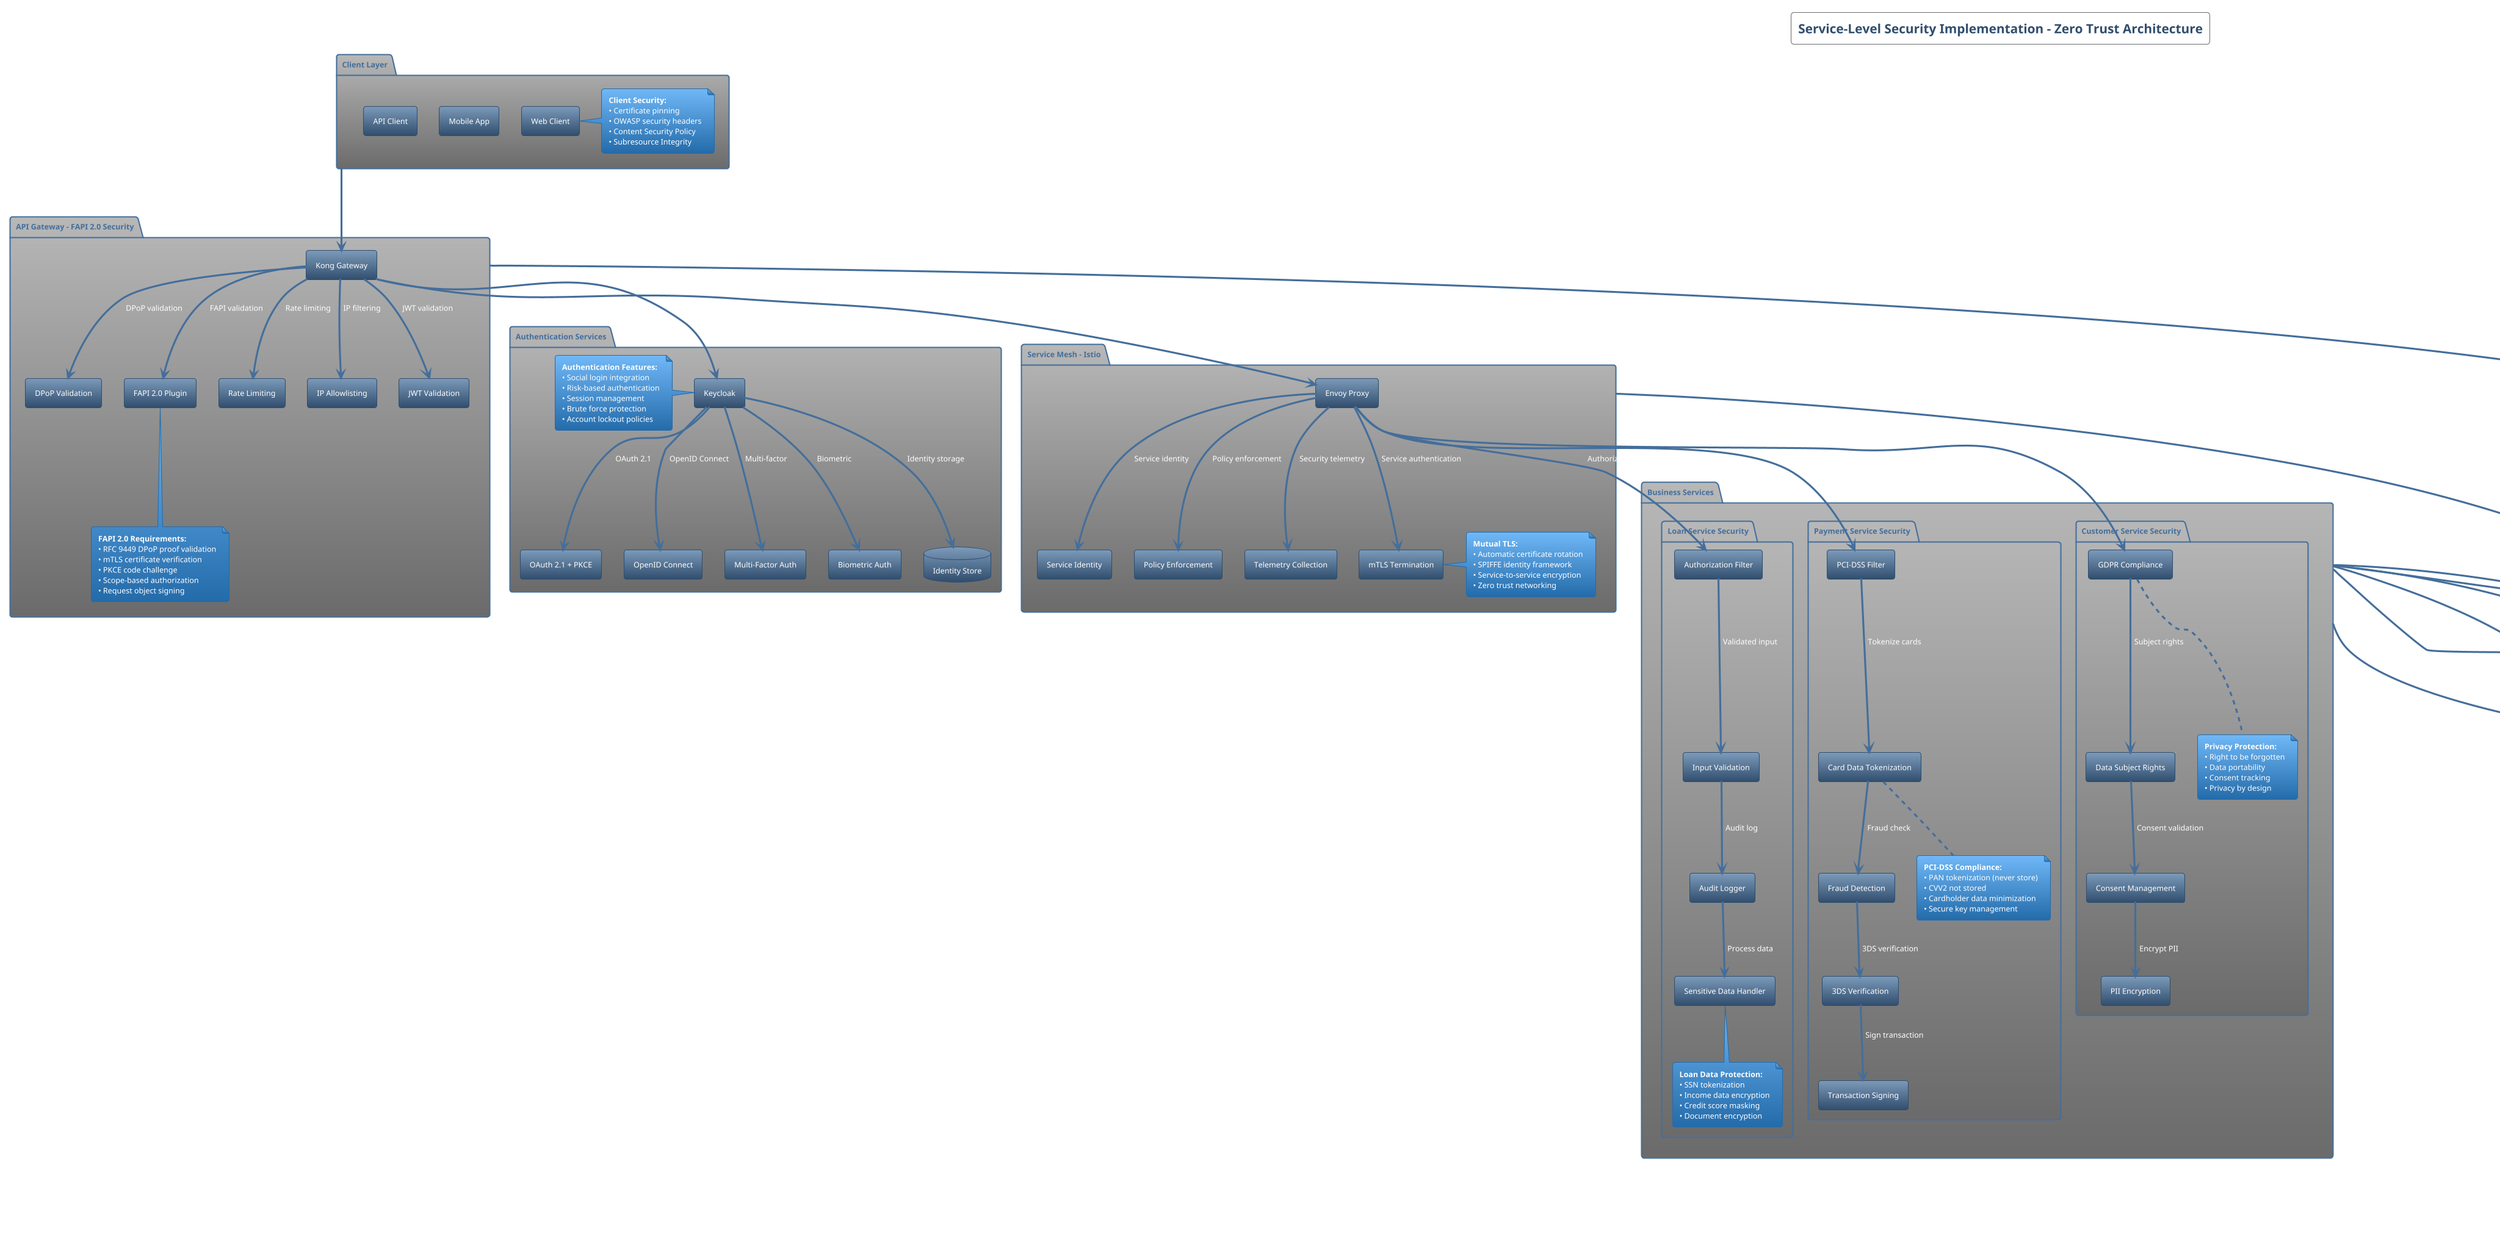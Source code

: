 @startuml service-level-security
!theme spacelab
title Service-Level Security Implementation - Zero Trust Architecture

skinparam componentStyle rectangle
skinparam backgroundColor white

package "Client Layer" as client {
    component [Web Client] as webclient
    component [Mobile App] as mobile
    component [API Client] as apiclient
    
    note right of webclient
        **Client Security:**
        • Certificate pinning
        • OWASP security headers
        • Content Security Policy
        • Subresource Integrity
    end note
}

package "API Gateway - FAPI 2.0 Security" as gateway {
    component [Kong Gateway] as kong
    component [FAPI 2.0 Plugin] as fapi
    component [Rate Limiting] as rate
    component [IP Allowlisting] as ip
    component [JWT Validation] as jwt
    component [DPoP Validation] as dpop
    
    note bottom of fapi
        **FAPI 2.0 Requirements:**
        • RFC 9449 DPoP proof validation
        • mTLS certificate verification
        • PKCE code challenge
        • Scope-based authorization
        • Request object signing
    end note
}

package "Service Mesh - Istio" as mesh {
    component [Envoy Proxy] as envoy
    component [mTLS Termination] as mtls
    component [Service Identity] as identity
    component [Policy Enforcement] as policy
    component [Telemetry Collection] as telemetry
    
    note right of mtls
        **Mutual TLS:**
        • Automatic certificate rotation
        • SPIFFE identity framework
        • Service-to-service encryption
        • Zero trust networking
    end note
}

package "Authentication Services" as auth {
    component [Keycloak] as keycloak
    component [OAuth 2.1 + PKCE] as oauth
    component [OpenID Connect] as oidc
    component [Multi-Factor Auth] as mfa
    component [Biometric Auth] as bio
    
    database "Identity Store" as idstore
    
    note left of keycloak
        **Authentication Features:**
        • Social login integration
        • Risk-based authentication
        • Session management
        • Brute force protection
        • Account lockout policies
    end note
}

package "Business Services" as services {
    
    package "Loan Service Security" as loan {
        component [Authorization Filter] as loanauth
        component [Input Validation] as loanvalid
        component [Audit Logger] as loanaudit
        component [Sensitive Data Handler] as loansensitive
        
        note bottom of loansensitive
            **Loan Data Protection:**
            • SSN tokenization
            • Income data encryption
            • Credit score masking
            • Document encryption
        end note
    }
    
    package "Payment Service Security" as payment {
        component [PCI-DSS Filter] as pcifilter
        component [Card Data Tokenization] as tokenize
        component [Fraud Detection] as fraud
        component [3DS Verification] as threeds
        component [Transaction Signing] as txnsign
        
        note bottom of tokenize
            **PCI-DSS Compliance:**
            • PAN tokenization (never store)
            • CVV2 not stored
            • Cardholder data minimization
            • Secure key management
        end note
    }
    
    package "Customer Service Security" as customer {
        component [GDPR Compliance] as gdpr
        component [Data Subject Rights] as dsr
        component [Consent Management] as consent
        component [PII Encryption] as pii
        
        note bottom of gdpr
            **Privacy Protection:**
            • Right to be forgotten
            • Data portability
            • Consent tracking
            • Privacy by design
        end note
    }
}

package "Data Security Layer" as datasec {
    
    package "Database Security" as db {
        database "PostgreSQL" as postgres {
            component [Row-Level Security] as rls
            component [Column Encryption] as colenc
            component [Audit Triggers] as triggers
            component [Connection Pooling] as pool
        }
        
        database "Redis Secure" as redis {
            component [AUTH Command] as redisauth
            component [SSL/TLS] as redistls
            component [Memory Encryption] as redismem
            component [Access Control Lists] as redisacl
        }
        
        note right of postgres
            **Database Security:**
            • Transparent Data Encryption (TDE)
            • Database firewall rules
            • Privileged user monitoring
            • Query analysis and blocking
        end note
    }
    
    package "Encryption Services" as encryption {
        component [AWS KMS] as kms
        component [Envelope Encryption] as envelope
        component [Key Rotation] as rotation
        component [HSM Integration] as hsm
        
        note left of kms
            **Key Management:**
            • Customer managed keys
            • Automatic key rotation
            • Audit key usage
            • Cross-region replication
        end note
    }
}

package "Security Monitoring" as monitoring {
    component [SIEM System] as siem
    component [Real-time Alerting] as alerts
    component [Behavioral Analytics] as behavioral
    component [Threat Intelligence] as threat
    component [Incident Response] as incident
    
    note bottom of siem
        **Security Monitoring:**
        • 24/7 SOC monitoring
        • Automated threat detection
        • Compliance reporting
        • Forensic capabilities
    end note
}

' Client to Gateway
client --> kong : HTTPS/TLS 1.3
kong --> fapi : FAPI validation
kong --> rate : Rate limiting
kong --> ip : IP filtering
kong --> jwt : JWT validation
kong --> dpop : DPoP validation

' Gateway to Service Mesh
kong --> envoy : Authenticated request
envoy --> mtls : Service authentication
envoy --> identity : Service identity
envoy --> policy : Policy enforcement
envoy --> telemetry : Security telemetry

' Authentication flow
kong --> keycloak : Authentication
keycloak --> oauth : OAuth 2.1
keycloak --> oidc : OpenID Connect
keycloak --> mfa : Multi-factor
keycloak --> bio : Biometric
keycloak --> idstore : Identity storage

' Service Security
envoy --> loanauth : Authorized request
loanauth --> loanvalid : Validated input
loanvalid --> loanaudit : Audit log
loanaudit --> loansensitive : Process data

envoy --> pcifilter : PCI validation
pcifilter --> tokenize : Tokenize cards
tokenize --> fraud : Fraud check
fraud --> threeds : 3DS verification
threeds --> txnsign : Sign transaction

envoy --> gdpr : Privacy check
gdpr --> dsr : Subject rights
dsr --> consent : Consent validation
consent --> pii : Encrypt PII

' Data Security
services --> rls : Row-level security
services --> colenc : Column encryption
services --> triggers : Audit triggers
services --> pool : Secure connections

services --> redisauth : Redis authentication
redisauth --> redistls : TLS encryption
redistls --> redismem : Memory encryption
redismem --> redisacl : Access control

' Encryption
datasec --> kms : Key management
kms --> envelope : Envelope encryption
envelope --> rotation : Key rotation
rotation --> hsm : Hardware security

' Monitoring
services --> siem : Security logs
datasec --> siem : Data access logs
mesh --> siem : Network logs
gateway --> siem : API logs

siem --> alerts : Real-time alerts
alerts --> behavioral : Behavior analysis
behavioral --> threat : Threat intel
threat --> incident : Incident response

@enduml